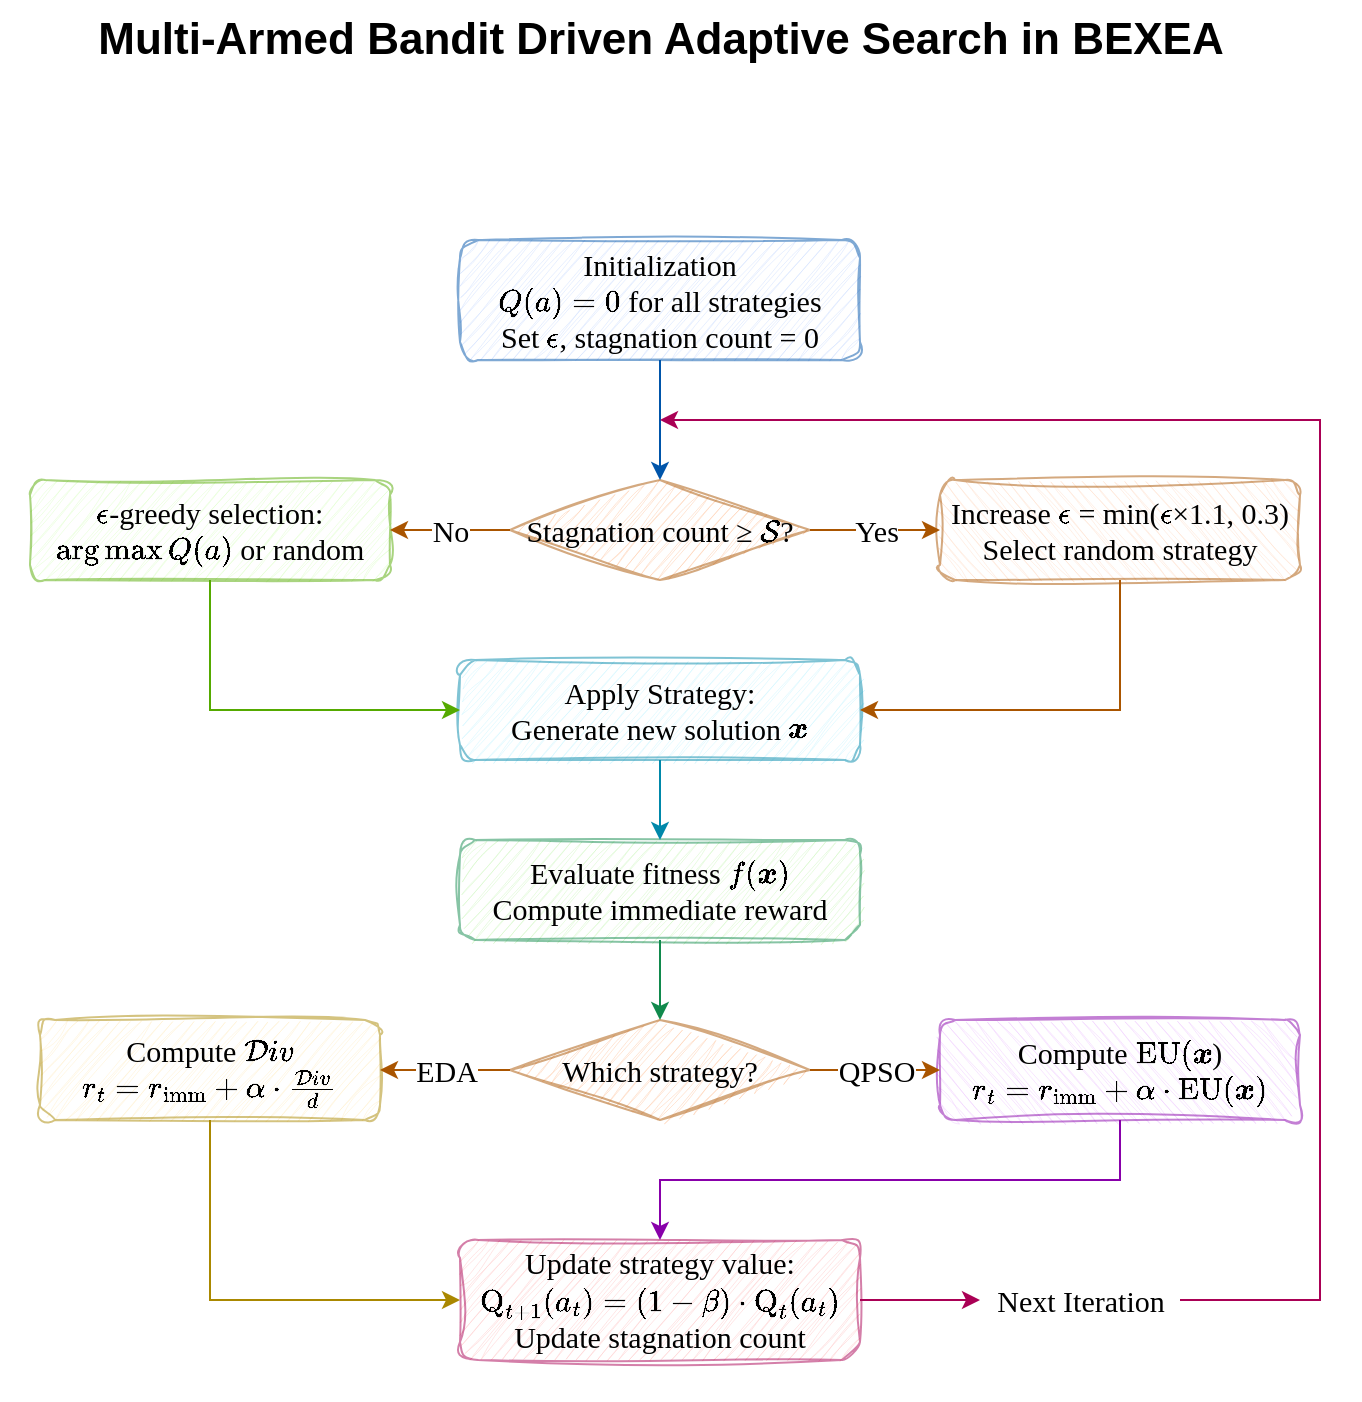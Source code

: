 <mxfile version="26.1.0">
  <diagram name="Page-1" id="OC6mS-YzK7jTCKY2tEIS">
    <mxGraphModel dx="1335" dy="757" grid="1" gridSize="10" guides="1" tooltips="1" connect="1" arrows="1" fold="1" page="1" pageScale="1" pageWidth="827" pageHeight="1169" math="1" shadow="0">
      <root>
        <mxCell id="0" />
        <mxCell id="1" parent="0" />
        <mxCell id="CBWMRK7KqR7smfAwm7Uo-54" value="" style="rounded=0;whiteSpace=wrap;html=1;fillColor=default;strokeColor=none;" vertex="1" parent="1">
          <mxGeometry x="150" y="120" width="680" height="600" as="geometry" />
        </mxCell>
        <mxCell id="CBWMRK7KqR7smfAwm7Uo-10" value="Compute \(\text{EU}(\boldsymbol{x}\))&lt;br&gt;\(r_t=r_\text{imm}+\alpha \cdot \text{EU}(\boldsymbol{x})\)" style="rounded=1;whiteSpace=wrap;html=1;fillColor=#f0ccff;strokeColor=#8800aa;fontSize=15;sketch=1;curveFitting=1;jiggle=2;fontFamily=Garamond;opacity=50;flipH=1;" vertex="1" parent="1">
          <mxGeometry x="620" y="530" width="180" height="50" as="geometry" />
        </mxCell>
        <mxCell id="CBWMRK7KqR7smfAwm7Uo-1" value="Multi-Armed Bandit Driven Adaptive Search in BEXEA" style="text;html=1;fontSize=22;fontColor=#000000;fontStyle=1;align=center;verticalAlign=middle;" vertex="1" parent="1">
          <mxGeometry x="280" y="20" width="400" height="40" as="geometry" />
        </mxCell>
        <mxCell id="CBWMRK7KqR7smfAwm7Uo-2" value="Initialization&lt;br&gt;\(Q(a) = 0\) for all strategies&lt;br&gt;Set \(\epsilon\), stagnation count = 0" style="rounded=1;whiteSpace=wrap;html=1;fillColor=#d0e0ff;strokeColor=#0055aa;fontSize=15;sketch=1;curveFitting=1;jiggle=2;gradientColor=none;fillStyle=hachure;fontFamily=Garamond;opacity=50;" vertex="1" parent="1">
          <mxGeometry x="380" y="140" width="200" height="60" as="geometry" />
        </mxCell>
        <mxCell id="CBWMRK7KqR7smfAwm7Uo-3" value="Stagnation count ≥ \(\mathcal{S}\)?" style="shape=rhombus;whiteSpace=wrap;html=1;fillColor=#ffccaa;strokeColor=#aa5500;fontSize=15;sketch=1;curveFitting=1;jiggle=2;fontFamily=Garamond;opacity=50;" vertex="1" parent="1">
          <mxGeometry x="405" y="260" width="150" height="50" as="geometry" />
        </mxCell>
        <mxCell id="CBWMRK7KqR7smfAwm7Uo-4" value="\(\epsilon\)-greedy selection:&lt;br&gt;\(\arg\max{Q(a)}\) or random" style="rounded=1;whiteSpace=wrap;html=1;fillColor=#e0ffcc;strokeColor=#55aa00;fontSize=15;sketch=1;curveFitting=1;jiggle=2;fontFamily=Garamond;opacity=50;" vertex="1" parent="1">
          <mxGeometry x="165" y="260" width="180" height="50" as="geometry" />
        </mxCell>
        <mxCell id="CBWMRK7KqR7smfAwm7Uo-5" value="Increase \(\epsilon\)&amp;nbsp;= min(\(\epsilon\)×1.1, 0.3)&lt;br&gt;Select random strategy" style="rounded=1;whiteSpace=wrap;html=1;fillColor=#ffe0cc;strokeColor=#aa5500;fontSize=15;sketch=1;curveFitting=1;jiggle=2;fontFamily=Garamond;opacity=50;flipH=1;" vertex="1" parent="1">
          <mxGeometry x="620" y="260" width="180" height="50" as="geometry" />
        </mxCell>
        <mxCell id="CBWMRK7KqR7smfAwm7Uo-6" value="Apply Strategy:&lt;br&gt;Generate new solution \(\boldsymbol{x}\)" style="rounded=1;whiteSpace=wrap;html=1;fillColor=#ccf5ff;strokeColor=#0088aa;fontSize=15;sketch=1;curveFitting=1;jiggle=2;fontFamily=Garamond;opacity=50;" vertex="1" parent="1">
          <mxGeometry x="380" y="350" width="200" height="50" as="geometry" />
        </mxCell>
        <mxCell id="CBWMRK7KqR7smfAwm7Uo-7" value="Evaluate fitness \(f(\boldsymbol{x})\)&lt;br&gt;Compute immediate reward" style="rounded=1;whiteSpace=wrap;html=1;fillColor=#d1f7c4;strokeColor=#118a4d;fontSize=15;sketch=1;curveFitting=1;jiggle=2;fontFamily=Garamond;opacity=50;" vertex="1" parent="1">
          <mxGeometry x="380" y="440" width="200" height="50" as="geometry" />
        </mxCell>
        <mxCell id="CBWMRK7KqR7smfAwm7Uo-9" value="Compute \(\mathcal{D}iv\)&lt;br&gt;\(r_t=r_\text{imm}+\alpha \cdot \frac{\mathcal{D}iv}{d} \)" style="rounded=1;whiteSpace=wrap;html=1;fillColor=#fff0cc;strokeColor=#aa8800;fontSize=15;sketch=1;curveFitting=1;jiggle=2;fontFamily=Garamond;opacity=50;" vertex="1" parent="1">
          <mxGeometry x="170" y="530" width="170" height="50" as="geometry" />
        </mxCell>
        <mxCell id="CBWMRK7KqR7smfAwm7Uo-11" value="Update strategy value:&lt;br&gt;\(\text{Q}_{t+1}(a_t)=(1-\beta)\cdot\text{Q}_t(a_t)\)&lt;br&gt;Update stagnation count" style="rounded=1;whiteSpace=wrap;html=1;fillColor=#ffcccc;strokeColor=#aa0055;fontSize=15;shadow=0;sketch=1;curveFitting=1;jiggle=2;fontFamily=Garamond;opacity=50;" vertex="1" parent="1">
          <mxGeometry x="380" y="640" width="200" height="60" as="geometry" />
        </mxCell>
        <mxCell id="CBWMRK7KqR7smfAwm7Uo-12" value="Next Iteration" style="text;html=1;fontSize=15;fontColor=#000000;align=center;verticalAlign=middle;fontFamily=Garamond;" vertex="1" parent="1">
          <mxGeometry x="640" y="655" width="100" height="30" as="geometry" />
        </mxCell>
        <mxCell id="CBWMRK7KqR7smfAwm7Uo-13" style="edgeStyle=orthogonalEdgeStyle;rounded=0;strokeColor=#0055aa;exitX=0.5;exitY=1;entryX=0.5;entryY=0;fontFamily=Garamond;fontSize=15;" edge="1" parent="1" source="CBWMRK7KqR7smfAwm7Uo-2" target="CBWMRK7KqR7smfAwm7Uo-3">
          <mxGeometry relative="1" as="geometry" />
        </mxCell>
        <mxCell id="CBWMRK7KqR7smfAwm7Uo-14" value="Yes" style="edgeStyle=elbowEdgeStyle;rounded=0;strokeColor=#aa5500;html=1;fontFamily=Garamond;fontSize=15;" edge="1" parent="1" source="CBWMRK7KqR7smfAwm7Uo-3" target="CBWMRK7KqR7smfAwm7Uo-5">
          <mxGeometry relative="1" as="geometry" />
        </mxCell>
        <mxCell id="CBWMRK7KqR7smfAwm7Uo-15" value="No" style="edgeStyle=elbowEdgeStyle;rounded=0;strokeColor=#aa5500;html=1;fontFamily=Garamond;fontSize=15;" edge="1" parent="1" source="CBWMRK7KqR7smfAwm7Uo-3" target="CBWMRK7KqR7smfAwm7Uo-4">
          <mxGeometry relative="1" as="geometry" />
        </mxCell>
        <mxCell id="CBWMRK7KqR7smfAwm7Uo-16" style="edgeStyle=orthogonalEdgeStyle;rounded=0;strokeColor=#55aa00;entryX=0;entryY=0.5;entryDx=0;entryDy=0;exitX=0.5;exitY=1;exitDx=0;exitDy=0;fontFamily=Garamond;fontSize=15;" edge="1" parent="1" source="CBWMRK7KqR7smfAwm7Uo-4" target="CBWMRK7KqR7smfAwm7Uo-6">
          <mxGeometry relative="1" as="geometry">
            <Array as="points">
              <mxPoint x="255" y="375" />
            </Array>
          </mxGeometry>
        </mxCell>
        <mxCell id="CBWMRK7KqR7smfAwm7Uo-17" style="edgeStyle=orthogonalEdgeStyle;rounded=0;strokeColor=#aa5500;entryX=1;entryY=0.5;entryDx=0;entryDy=0;exitX=0.5;exitY=1;exitDx=0;exitDy=0;fontFamily=Garamond;fontSize=15;" edge="1" parent="1" source="CBWMRK7KqR7smfAwm7Uo-5" target="CBWMRK7KqR7smfAwm7Uo-6">
          <mxGeometry relative="1" as="geometry">
            <Array as="points">
              <mxPoint x="710" y="375" />
            </Array>
          </mxGeometry>
        </mxCell>
        <mxCell id="CBWMRK7KqR7smfAwm7Uo-18" style="edgeStyle=orthogonalEdgeStyle;rounded=0;strokeColor=#0088aa;exitX=0.5;exitY=1;exitDx=0;exitDy=0;entryX=0.5;entryY=0;entryDx=0;entryDy=0;fontFamily=Garamond;fontSize=15;" edge="1" parent="1" source="CBWMRK7KqR7smfAwm7Uo-6" target="CBWMRK7KqR7smfAwm7Uo-7">
          <mxGeometry relative="1" as="geometry" />
        </mxCell>
        <mxCell id="CBWMRK7KqR7smfAwm7Uo-19" style="edgeStyle=orthogonalEdgeStyle;rounded=0;strokeColor=#118a4d;entryX=0.5;entryY=0;entryDx=0;entryDy=0;exitX=0.5;exitY=1;exitDx=0;exitDy=0;fontFamily=Garamond;fontSize=15;" edge="1" parent="1" source="CBWMRK7KqR7smfAwm7Uo-7" target="CBWMRK7KqR7smfAwm7Uo-51">
          <mxGeometry relative="1" as="geometry">
            <mxPoint x="480" y="515" as="targetPoint" />
          </mxGeometry>
        </mxCell>
        <mxCell id="CBWMRK7KqR7smfAwm7Uo-20" value="EDA" style="edgeStyle=elbowEdgeStyle;rounded=0;strokeColor=#aa5500;html=1;exitX=0;exitY=0.5;exitDx=0;exitDy=0;fontFamily=Garamond;fontSize=15;" edge="1" parent="1" source="CBWMRK7KqR7smfAwm7Uo-51" target="CBWMRK7KqR7smfAwm7Uo-9">
          <mxGeometry relative="1" as="geometry">
            <mxPoint x="430" y="555" as="sourcePoint" />
          </mxGeometry>
        </mxCell>
        <mxCell id="CBWMRK7KqR7smfAwm7Uo-21" value="QPSO" style="edgeStyle=elbowEdgeStyle;rounded=0;strokeColor=#aa5500;html=1;exitX=1;exitY=0.5;exitDx=0;exitDy=0;fontFamily=Garamond;fontSize=15;" edge="1" parent="1" source="CBWMRK7KqR7smfAwm7Uo-51" target="CBWMRK7KqR7smfAwm7Uo-10">
          <mxGeometry relative="1" as="geometry">
            <mxPoint x="530" y="555" as="sourcePoint" />
            <Array as="points" />
          </mxGeometry>
        </mxCell>
        <mxCell id="CBWMRK7KqR7smfAwm7Uo-22" style="edgeStyle=orthogonalEdgeStyle;rounded=0;strokeColor=#aa8800;exitX=0.5;exitY=1;exitDx=0;exitDy=0;entryX=0;entryY=0.5;entryDx=0;entryDy=0;fontFamily=Garamond;fontSize=15;" edge="1" parent="1" source="CBWMRK7KqR7smfAwm7Uo-9" target="CBWMRK7KqR7smfAwm7Uo-11">
          <mxGeometry relative="1" as="geometry">
            <Array as="points">
              <mxPoint x="255" y="670" />
            </Array>
          </mxGeometry>
        </mxCell>
        <mxCell id="CBWMRK7KqR7smfAwm7Uo-23" style="edgeStyle=orthogonalEdgeStyle;rounded=0;strokeColor=#8800aa;exitX=0.5;exitY=1;exitDx=0;exitDy=0;entryX=0.5;entryY=0;entryDx=0;entryDy=0;fontFamily=Garamond;fontSize=15;" edge="1" parent="1" source="CBWMRK7KqR7smfAwm7Uo-10" target="CBWMRK7KqR7smfAwm7Uo-11">
          <mxGeometry relative="1" as="geometry">
            <Array as="points">
              <mxPoint x="710" y="610" />
              <mxPoint x="480" y="610" />
            </Array>
          </mxGeometry>
        </mxCell>
        <mxCell id="CBWMRK7KqR7smfAwm7Uo-24" style="edgeStyle=orthogonalEdgeStyle;rounded=0;strokeColor=#aa0055;exitX=1;exitY=0.5;exitDx=0;exitDy=0;fontFamily=Garamond;fontSize=15;" edge="1" parent="1" source="CBWMRK7KqR7smfAwm7Uo-11" target="CBWMRK7KqR7smfAwm7Uo-12">
          <mxGeometry relative="1" as="geometry" />
        </mxCell>
        <mxCell id="CBWMRK7KqR7smfAwm7Uo-25" style="edgeStyle=elbowEdgeStyle;rounded=0;strokeColor=#aa0055;html=1;fontFamily=Garamond;fontSize=15;" edge="1" parent="1" source="CBWMRK7KqR7smfAwm7Uo-12">
          <mxGeometry relative="1" as="geometry">
            <mxPoint x="480" y="230" as="targetPoint" />
            <Array as="points">
              <mxPoint x="810" y="450" />
            </Array>
          </mxGeometry>
        </mxCell>
        <mxCell id="CBWMRK7KqR7smfAwm7Uo-51" value="Which strategy?" style="shape=rhombus;whiteSpace=wrap;html=1;fillColor=#ffccaa;strokeColor=#aa5500;fontSize=15;sketch=1;curveFitting=1;jiggle=2;fontFamily=Garamond;opacity=50;" vertex="1" parent="1">
          <mxGeometry x="405" y="530" width="150" height="50" as="geometry" />
        </mxCell>
      </root>
    </mxGraphModel>
  </diagram>
</mxfile>
